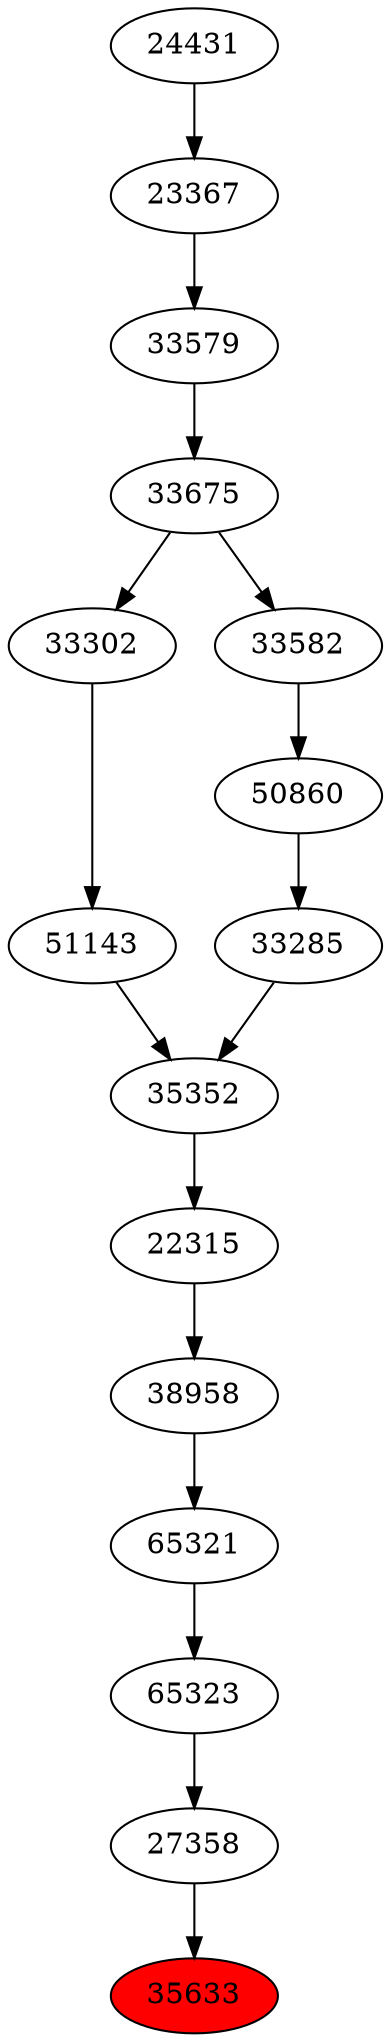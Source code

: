 strict digraph{ 
35633 [label="35633" fillcolor=red style=filled]
27358 -> 35633
27358 [label="27358"]
65323 -> 27358
65323 [label="65323"]
65321 -> 65323
65321 [label="65321"]
38958 -> 65321
38958 [label="38958"]
22315 -> 38958
22315 [label="22315"]
35352 -> 22315
35352 [label="35352"]
33285 -> 35352
51143 -> 35352
33285 [label="33285"]
50860 -> 33285
51143 [label="51143"]
33302 -> 51143
50860 [label="50860"]
33582 -> 50860
33302 [label="33302"]
33675 -> 33302
33582 [label="33582"]
33675 -> 33582
33675 [label="33675"]
33579 -> 33675
33579 [label="33579"]
23367 -> 33579
23367 [label="23367"]
24431 -> 23367
24431 [label="24431"]
}